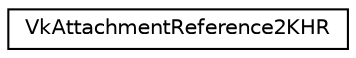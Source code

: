 digraph "Graphical Class Hierarchy"
{
 // LATEX_PDF_SIZE
  edge [fontname="Helvetica",fontsize="10",labelfontname="Helvetica",labelfontsize="10"];
  node [fontname="Helvetica",fontsize="10",shape=record];
  rankdir="LR";
  Node0 [label="VkAttachmentReference2KHR",height=0.2,width=0.4,color="black", fillcolor="white", style="filled",URL="$db/d7f/structVkAttachmentReference2KHR.html",tooltip=" "];
}
